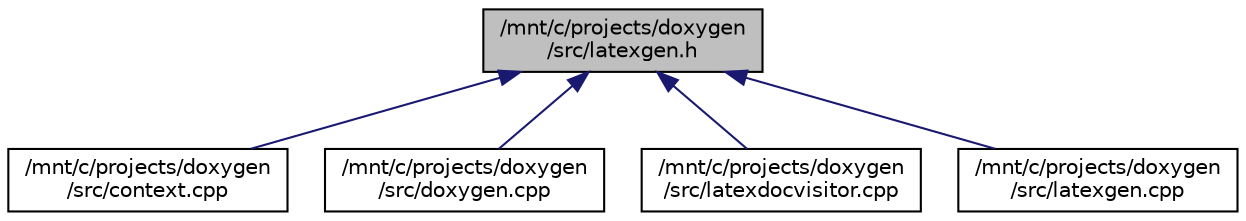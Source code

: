 digraph "/mnt/c/projects/doxygen/src/latexgen.h"
{
 // LATEX_PDF_SIZE
  edge [fontname="Helvetica",fontsize="10",labelfontname="Helvetica",labelfontsize="10"];
  node [fontname="Helvetica",fontsize="10",shape=record];
  Node1 [label="/mnt/c/projects/doxygen\l/src/latexgen.h",height=0.2,width=0.4,color="black", fillcolor="grey75", style="filled", fontcolor="black",tooltip=" "];
  Node1 -> Node2 [dir="back",color="midnightblue",fontsize="10",style="solid",fontname="Helvetica"];
  Node2 [label="/mnt/c/projects/doxygen\l/src/context.cpp",height=0.2,width=0.4,color="black", fillcolor="white", style="filled",URL="$context_8cpp.html",tooltip=" "];
  Node1 -> Node3 [dir="back",color="midnightblue",fontsize="10",style="solid",fontname="Helvetica"];
  Node3 [label="/mnt/c/projects/doxygen\l/src/doxygen.cpp",height=0.2,width=0.4,color="black", fillcolor="white", style="filled",URL="$doxygen_8cpp.html",tooltip=" "];
  Node1 -> Node4 [dir="back",color="midnightblue",fontsize="10",style="solid",fontname="Helvetica"];
  Node4 [label="/mnt/c/projects/doxygen\l/src/latexdocvisitor.cpp",height=0.2,width=0.4,color="black", fillcolor="white", style="filled",URL="$latexdocvisitor_8cpp.html",tooltip=" "];
  Node1 -> Node5 [dir="back",color="midnightblue",fontsize="10",style="solid",fontname="Helvetica"];
  Node5 [label="/mnt/c/projects/doxygen\l/src/latexgen.cpp",height=0.2,width=0.4,color="black", fillcolor="white", style="filled",URL="$latexgen_8cpp.html",tooltip=" "];
}
